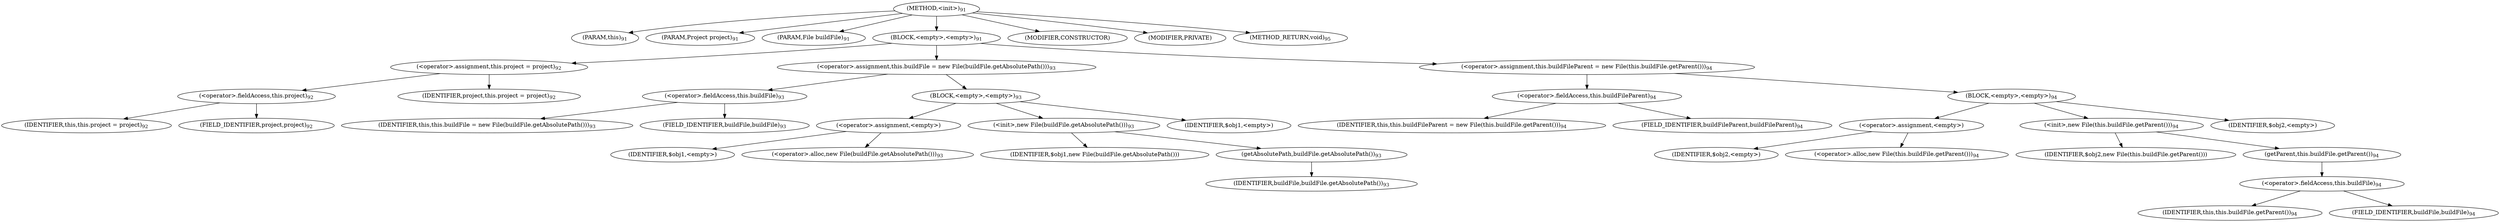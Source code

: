 digraph "&lt;init&gt;" {  
"170" [label = <(METHOD,&lt;init&gt;)<SUB>91</SUB>> ]
"4" [label = <(PARAM,this)<SUB>91</SUB>> ]
"171" [label = <(PARAM,Project project)<SUB>91</SUB>> ]
"172" [label = <(PARAM,File buildFile)<SUB>91</SUB>> ]
"173" [label = <(BLOCK,&lt;empty&gt;,&lt;empty&gt;)<SUB>91</SUB>> ]
"174" [label = <(&lt;operator&gt;.assignment,this.project = project)<SUB>92</SUB>> ]
"175" [label = <(&lt;operator&gt;.fieldAccess,this.project)<SUB>92</SUB>> ]
"3" [label = <(IDENTIFIER,this,this.project = project)<SUB>92</SUB>> ]
"176" [label = <(FIELD_IDENTIFIER,project,project)<SUB>92</SUB>> ]
"177" [label = <(IDENTIFIER,project,this.project = project)<SUB>92</SUB>> ]
"178" [label = <(&lt;operator&gt;.assignment,this.buildFile = new File(buildFile.getAbsolutePath()))<SUB>93</SUB>> ]
"179" [label = <(&lt;operator&gt;.fieldAccess,this.buildFile)<SUB>93</SUB>> ]
"5" [label = <(IDENTIFIER,this,this.buildFile = new File(buildFile.getAbsolutePath()))<SUB>93</SUB>> ]
"180" [label = <(FIELD_IDENTIFIER,buildFile,buildFile)<SUB>93</SUB>> ]
"181" [label = <(BLOCK,&lt;empty&gt;,&lt;empty&gt;)<SUB>93</SUB>> ]
"182" [label = <(&lt;operator&gt;.assignment,&lt;empty&gt;)> ]
"183" [label = <(IDENTIFIER,$obj1,&lt;empty&gt;)> ]
"184" [label = <(&lt;operator&gt;.alloc,new File(buildFile.getAbsolutePath()))<SUB>93</SUB>> ]
"185" [label = <(&lt;init&gt;,new File(buildFile.getAbsolutePath()))<SUB>93</SUB>> ]
"186" [label = <(IDENTIFIER,$obj1,new File(buildFile.getAbsolutePath()))> ]
"187" [label = <(getAbsolutePath,buildFile.getAbsolutePath())<SUB>93</SUB>> ]
"188" [label = <(IDENTIFIER,buildFile,buildFile.getAbsolutePath())<SUB>93</SUB>> ]
"189" [label = <(IDENTIFIER,$obj1,&lt;empty&gt;)> ]
"190" [label = <(&lt;operator&gt;.assignment,this.buildFileParent = new File(this.buildFile.getParent()))<SUB>94</SUB>> ]
"191" [label = <(&lt;operator&gt;.fieldAccess,this.buildFileParent)<SUB>94</SUB>> ]
"192" [label = <(IDENTIFIER,this,this.buildFileParent = new File(this.buildFile.getParent()))<SUB>94</SUB>> ]
"193" [label = <(FIELD_IDENTIFIER,buildFileParent,buildFileParent)<SUB>94</SUB>> ]
"194" [label = <(BLOCK,&lt;empty&gt;,&lt;empty&gt;)<SUB>94</SUB>> ]
"195" [label = <(&lt;operator&gt;.assignment,&lt;empty&gt;)> ]
"196" [label = <(IDENTIFIER,$obj2,&lt;empty&gt;)> ]
"197" [label = <(&lt;operator&gt;.alloc,new File(this.buildFile.getParent()))<SUB>94</SUB>> ]
"198" [label = <(&lt;init&gt;,new File(this.buildFile.getParent()))<SUB>94</SUB>> ]
"199" [label = <(IDENTIFIER,$obj2,new File(this.buildFile.getParent()))> ]
"200" [label = <(getParent,this.buildFile.getParent())<SUB>94</SUB>> ]
"201" [label = <(&lt;operator&gt;.fieldAccess,this.buildFile)<SUB>94</SUB>> ]
"6" [label = <(IDENTIFIER,this,this.buildFile.getParent())<SUB>94</SUB>> ]
"202" [label = <(FIELD_IDENTIFIER,buildFile,buildFile)<SUB>94</SUB>> ]
"203" [label = <(IDENTIFIER,$obj2,&lt;empty&gt;)> ]
"204" [label = <(MODIFIER,CONSTRUCTOR)> ]
"205" [label = <(MODIFIER,PRIVATE)> ]
"206" [label = <(METHOD_RETURN,void)<SUB>95</SUB>> ]
  "170" -> "4" 
  "170" -> "171" 
  "170" -> "172" 
  "170" -> "173" 
  "170" -> "204" 
  "170" -> "205" 
  "170" -> "206" 
  "173" -> "174" 
  "173" -> "178" 
  "173" -> "190" 
  "174" -> "175" 
  "174" -> "177" 
  "175" -> "3" 
  "175" -> "176" 
  "178" -> "179" 
  "178" -> "181" 
  "179" -> "5" 
  "179" -> "180" 
  "181" -> "182" 
  "181" -> "185" 
  "181" -> "189" 
  "182" -> "183" 
  "182" -> "184" 
  "185" -> "186" 
  "185" -> "187" 
  "187" -> "188" 
  "190" -> "191" 
  "190" -> "194" 
  "191" -> "192" 
  "191" -> "193" 
  "194" -> "195" 
  "194" -> "198" 
  "194" -> "203" 
  "195" -> "196" 
  "195" -> "197" 
  "198" -> "199" 
  "198" -> "200" 
  "200" -> "201" 
  "201" -> "6" 
  "201" -> "202" 
}
